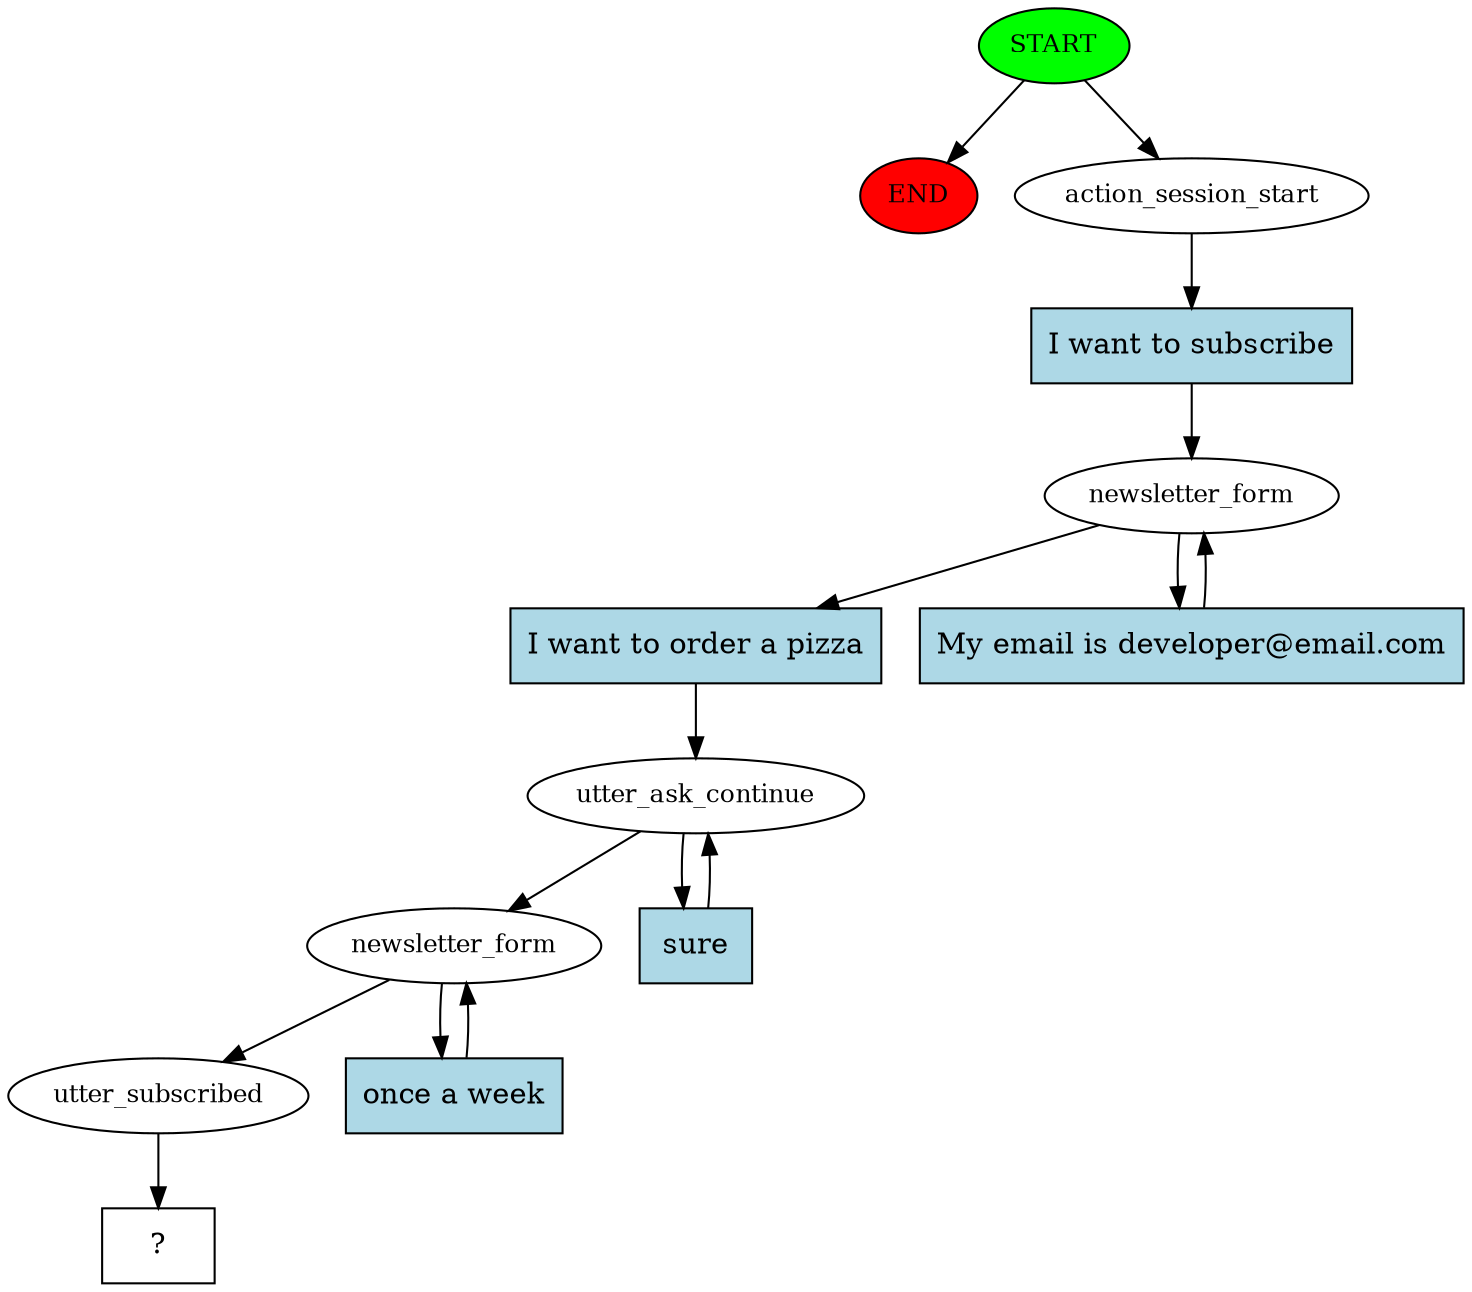 digraph  {
0 [class="start active", fillcolor=green, fontsize=12, label=START, style=filled];
"-1" [class=end, fillcolor=red, fontsize=12, label=END, style=filled];
1 [class=active, fontsize=12, label=action_session_start];
2 [class=active, fontsize=12, label=newsletter_form];
4 [class=active, fontsize=12, label=utter_ask_continue];
6 [class=active, fontsize=12, label=newsletter_form];
8 [class=active, fontsize=12, label=utter_subscribed];
9 [class="intent dashed active", label="  ?  ", shape=rect];
10 [class="intent active", fillcolor=lightblue, label="I want to subscribe", shape=rect, style=filled];
11 [class="intent active", fillcolor=lightblue, label="I want to order a pizza", shape=rect, style=filled];
12 [class="intent active", fillcolor=lightblue, label="My email is developer@email.com", shape=rect, style=filled];
13 [class="intent active", fillcolor=lightblue, label=sure, shape=rect, style=filled];
14 [class="intent active", fillcolor=lightblue, label="once a week", shape=rect, style=filled];
0 -> "-1"  [class="", key=NONE, label=""];
0 -> 1  [class=active, key=NONE, label=""];
1 -> 10  [class=active, key=0];
2 -> 11  [class=active, key=0];
2 -> 12  [class=active, key=0];
4 -> 6  [class=active, key=NONE, label=""];
4 -> 13  [class=active, key=0];
6 -> 8  [class=active, key=NONE, label=""];
6 -> 14  [class=active, key=0];
8 -> 9  [class=active, key=NONE, label=""];
10 -> 2  [class=active, key=0];
11 -> 4  [class=active, key=0];
12 -> 2  [class=active, key=0];
13 -> 4  [class=active, key=0];
14 -> 6  [class=active, key=0];
}
